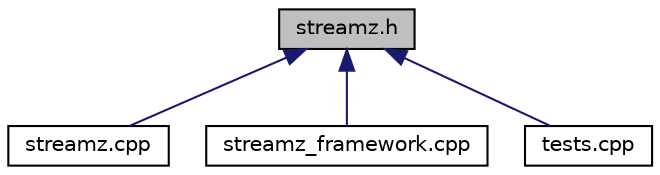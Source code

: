 digraph "streamz.h"
{
 // LATEX_PDF_SIZE
  edge [fontname="Helvetica",fontsize="10",labelfontname="Helvetica",labelfontsize="10"];
  node [fontname="Helvetica",fontsize="10",shape=record];
  Node1 [label="streamz.h",height=0.2,width=0.4,color="black", fillcolor="grey75", style="filled", fontcolor="black",tooltip=" "];
  Node1 -> Node2 [dir="back",color="midnightblue",fontsize="10",style="solid",fontname="Helvetica"];
  Node2 [label="streamz.cpp",height=0.2,width=0.4,color="black", fillcolor="white", style="filled",URL="$streamz_8cpp.html",tooltip=" "];
  Node1 -> Node3 [dir="back",color="midnightblue",fontsize="10",style="solid",fontname="Helvetica"];
  Node3 [label="streamz_framework.cpp",height=0.2,width=0.4,color="black", fillcolor="white", style="filled",URL="$streamz__framework_8cpp.html",tooltip=" "];
  Node1 -> Node4 [dir="back",color="midnightblue",fontsize="10",style="solid",fontname="Helvetica"];
  Node4 [label="tests.cpp",height=0.2,width=0.4,color="black", fillcolor="white", style="filled",URL="$tests_8cpp.html",tooltip=" "];
}
